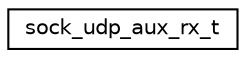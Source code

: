digraph "Graphical Class Hierarchy"
{
 // LATEX_PDF_SIZE
  edge [fontname="Helvetica",fontsize="10",labelfontname="Helvetica",labelfontsize="10"];
  node [fontname="Helvetica",fontsize="10",shape=record];
  rankdir="LR";
  Node0 [label="sock_udp_aux_rx_t",height=0.2,width=0.4,color="black", fillcolor="white", style="filled",URL="$structsock__udp__aux__rx__t.html",tooltip="Auxiliary data provided when receiving using an UDP sock object."];
}
